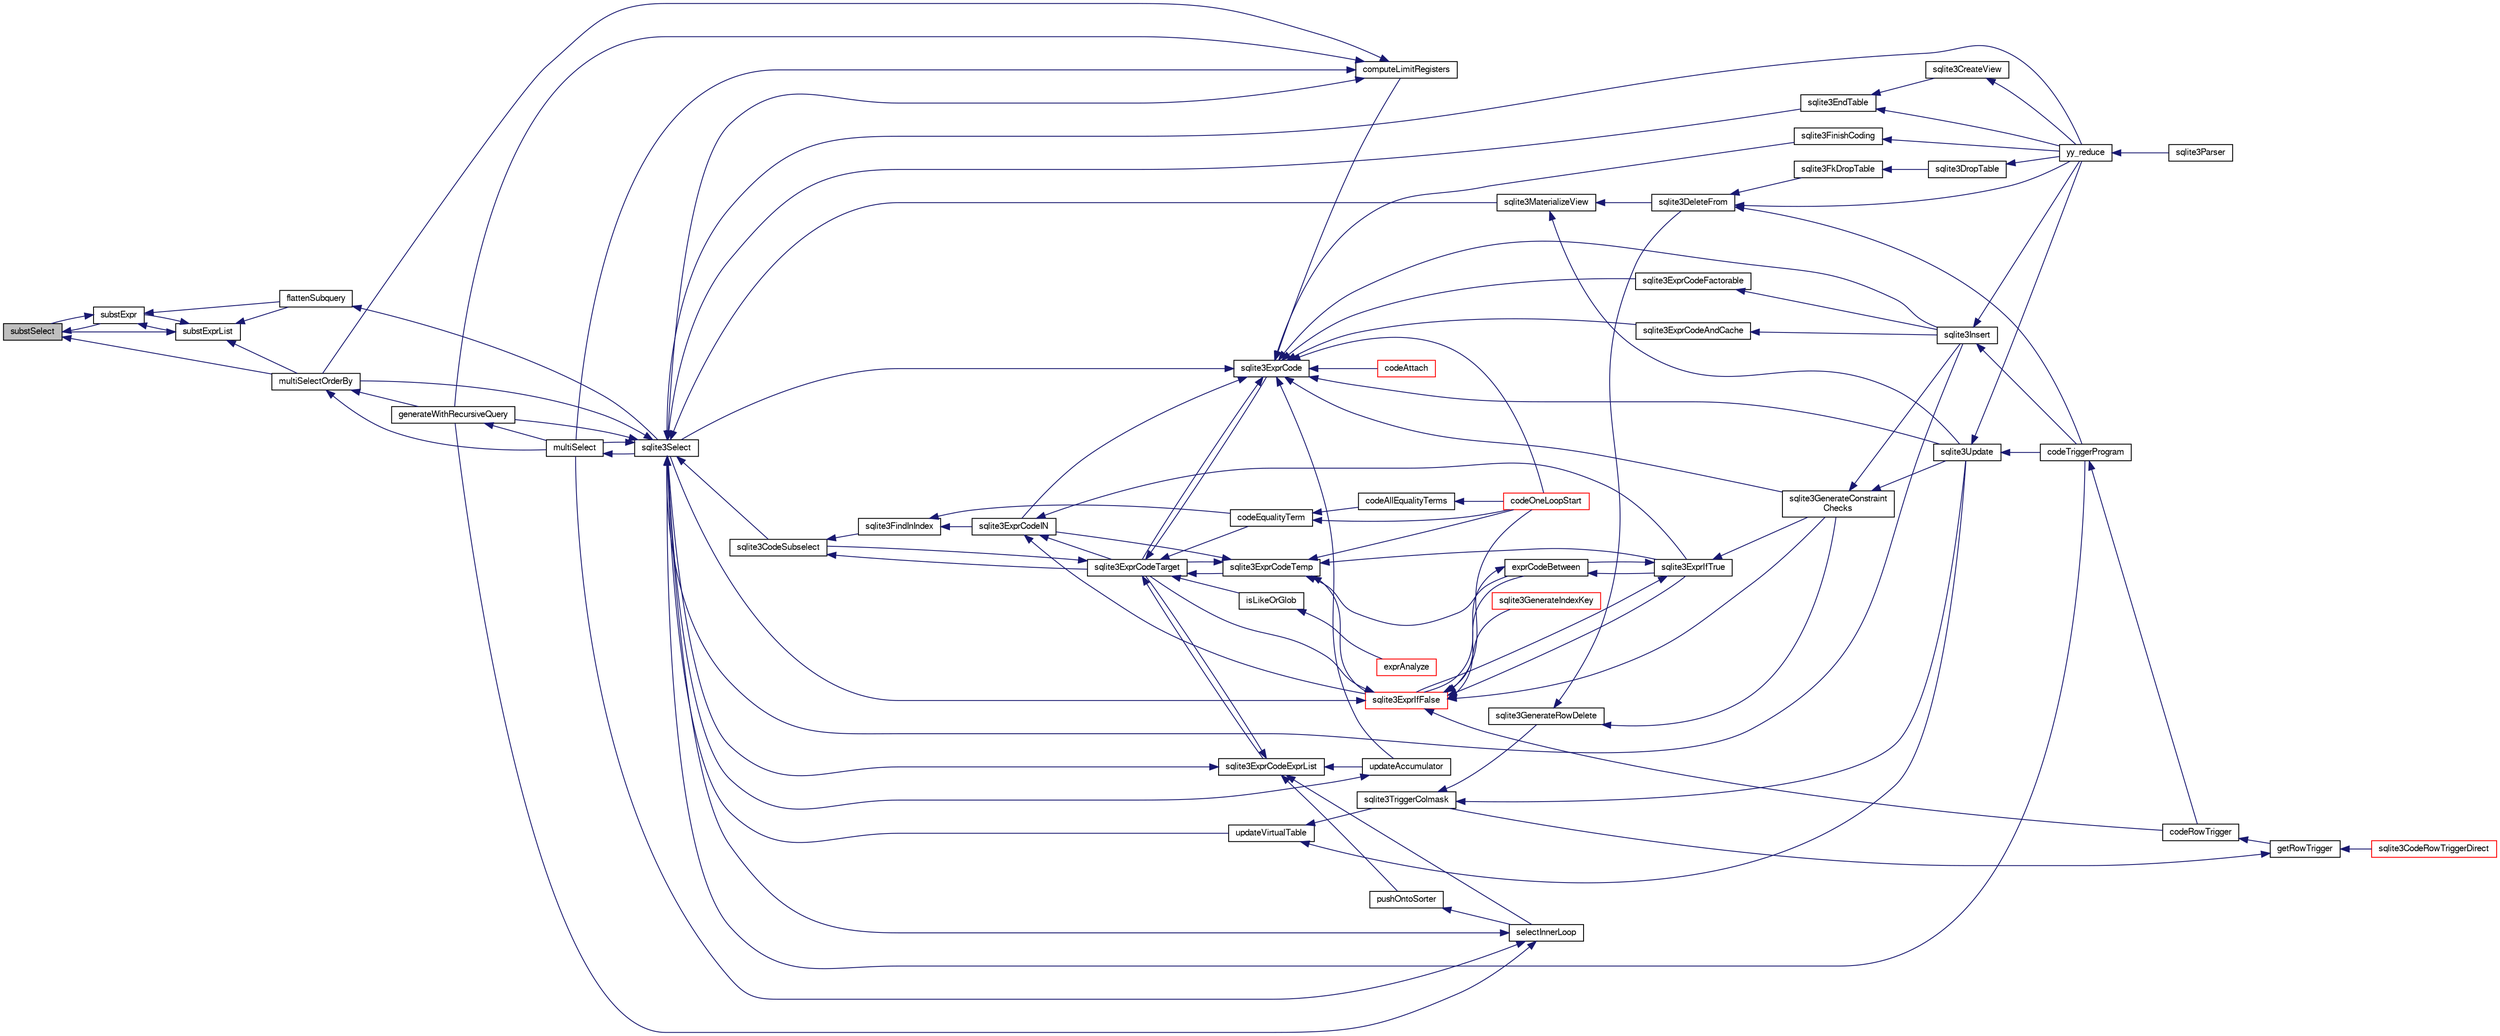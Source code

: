 digraph "substSelect"
{
  edge [fontname="FreeSans",fontsize="10",labelfontname="FreeSans",labelfontsize="10"];
  node [fontname="FreeSans",fontsize="10",shape=record];
  rankdir="LR";
  Node833756 [label="substSelect",height=0.2,width=0.4,color="black", fillcolor="grey75", style="filled", fontcolor="black"];
  Node833756 -> Node833757 [dir="back",color="midnightblue",fontsize="10",style="solid",fontname="FreeSans"];
  Node833757 [label="multiSelectOrderBy",height=0.2,width=0.4,color="black", fillcolor="white", style="filled",URL="$sqlite3_8c.html#afcdb8488c6f4dfdadaf9f04bca35b808"];
  Node833757 -> Node833758 [dir="back",color="midnightblue",fontsize="10",style="solid",fontname="FreeSans"];
  Node833758 [label="generateWithRecursiveQuery",height=0.2,width=0.4,color="black", fillcolor="white", style="filled",URL="$sqlite3_8c.html#ade2c3663fa9c3b9676507984b9483942"];
  Node833758 -> Node833759 [dir="back",color="midnightblue",fontsize="10",style="solid",fontname="FreeSans"];
  Node833759 [label="multiSelect",height=0.2,width=0.4,color="black", fillcolor="white", style="filled",URL="$sqlite3_8c.html#a6456c61f3d9b2389738753cedfa24fa7"];
  Node833759 -> Node833760 [dir="back",color="midnightblue",fontsize="10",style="solid",fontname="FreeSans"];
  Node833760 [label="sqlite3Select",height=0.2,width=0.4,color="black", fillcolor="white", style="filled",URL="$sqlite3_8c.html#a2465ee8c956209ba4b272477b7c21a45"];
  Node833760 -> Node833761 [dir="back",color="midnightblue",fontsize="10",style="solid",fontname="FreeSans"];
  Node833761 [label="sqlite3CodeSubselect",height=0.2,width=0.4,color="black", fillcolor="white", style="filled",URL="$sqlite3_8c.html#aa69b46d2204a1d1b110107a1be12ee0c"];
  Node833761 -> Node833762 [dir="back",color="midnightblue",fontsize="10",style="solid",fontname="FreeSans"];
  Node833762 [label="sqlite3FindInIndex",height=0.2,width=0.4,color="black", fillcolor="white", style="filled",URL="$sqlite3_8c.html#af7d8c56ab0231f44bb5f87b3fafeffb2"];
  Node833762 -> Node833763 [dir="back",color="midnightblue",fontsize="10",style="solid",fontname="FreeSans"];
  Node833763 [label="sqlite3ExprCodeIN",height=0.2,width=0.4,color="black", fillcolor="white", style="filled",URL="$sqlite3_8c.html#ad9cf4f5b5ffb90c24a4a0900c8626193"];
  Node833763 -> Node833764 [dir="back",color="midnightblue",fontsize="10",style="solid",fontname="FreeSans"];
  Node833764 [label="sqlite3ExprCodeTarget",height=0.2,width=0.4,color="black", fillcolor="white", style="filled",URL="$sqlite3_8c.html#a4f308397a0a3ed299ed31aaa1ae2a293"];
  Node833764 -> Node833761 [dir="back",color="midnightblue",fontsize="10",style="solid",fontname="FreeSans"];
  Node833764 -> Node833765 [dir="back",color="midnightblue",fontsize="10",style="solid",fontname="FreeSans"];
  Node833765 [label="sqlite3ExprCodeTemp",height=0.2,width=0.4,color="black", fillcolor="white", style="filled",URL="$sqlite3_8c.html#a3bc5c1ccb3c5851847e2aeb4a84ae1fc"];
  Node833765 -> Node833763 [dir="back",color="midnightblue",fontsize="10",style="solid",fontname="FreeSans"];
  Node833765 -> Node833764 [dir="back",color="midnightblue",fontsize="10",style="solid",fontname="FreeSans"];
  Node833765 -> Node833766 [dir="back",color="midnightblue",fontsize="10",style="solid",fontname="FreeSans"];
  Node833766 [label="exprCodeBetween",height=0.2,width=0.4,color="black", fillcolor="white", style="filled",URL="$sqlite3_8c.html#abd053493214542bca8f406f42145d173"];
  Node833766 -> Node833767 [dir="back",color="midnightblue",fontsize="10",style="solid",fontname="FreeSans"];
  Node833767 [label="sqlite3ExprIfTrue",height=0.2,width=0.4,color="black", fillcolor="white", style="filled",URL="$sqlite3_8c.html#ad93a55237c23e1b743ab1f59df1a1444"];
  Node833767 -> Node833766 [dir="back",color="midnightblue",fontsize="10",style="solid",fontname="FreeSans"];
  Node833767 -> Node833768 [dir="back",color="midnightblue",fontsize="10",style="solid",fontname="FreeSans"];
  Node833768 [label="sqlite3ExprIfFalse",height=0.2,width=0.4,color="red", fillcolor="white", style="filled",URL="$sqlite3_8c.html#af97ecccb5d56e321e118414b08f65b71"];
  Node833768 -> Node833764 [dir="back",color="midnightblue",fontsize="10",style="solid",fontname="FreeSans"];
  Node833768 -> Node833766 [dir="back",color="midnightblue",fontsize="10",style="solid",fontname="FreeSans"];
  Node833768 -> Node833767 [dir="back",color="midnightblue",fontsize="10",style="solid",fontname="FreeSans"];
  Node833768 -> Node833769 [dir="back",color="midnightblue",fontsize="10",style="solid",fontname="FreeSans"];
  Node833769 [label="sqlite3GenerateIndexKey",height=0.2,width=0.4,color="red", fillcolor="white", style="filled",URL="$sqlite3_8c.html#ab85ac93d5c5e6760f45f07897be7f272"];
  Node833768 -> Node833795 [dir="back",color="midnightblue",fontsize="10",style="solid",fontname="FreeSans"];
  Node833795 [label="sqlite3GenerateConstraint\lChecks",height=0.2,width=0.4,color="black", fillcolor="white", style="filled",URL="$sqlite3_8c.html#aef639c1e6a0c0a67ca6e7690ad931bd2"];
  Node833795 -> Node833793 [dir="back",color="midnightblue",fontsize="10",style="solid",fontname="FreeSans"];
  Node833793 [label="sqlite3Insert",height=0.2,width=0.4,color="black", fillcolor="white", style="filled",URL="$sqlite3_8c.html#a5b17c9c2000bae6bdff8e6be48d7dc2b"];
  Node833793 -> Node833786 [dir="back",color="midnightblue",fontsize="10",style="solid",fontname="FreeSans"];
  Node833786 [label="codeTriggerProgram",height=0.2,width=0.4,color="black", fillcolor="white", style="filled",URL="$sqlite3_8c.html#a120801f59d9281d201d2ff4b2606836e"];
  Node833786 -> Node833787 [dir="back",color="midnightblue",fontsize="10",style="solid",fontname="FreeSans"];
  Node833787 [label="codeRowTrigger",height=0.2,width=0.4,color="black", fillcolor="white", style="filled",URL="$sqlite3_8c.html#a463cea5aaaf388b560b206570a0022fc"];
  Node833787 -> Node833788 [dir="back",color="midnightblue",fontsize="10",style="solid",fontname="FreeSans"];
  Node833788 [label="getRowTrigger",height=0.2,width=0.4,color="black", fillcolor="white", style="filled",URL="$sqlite3_8c.html#a69626ef20b540d1a2b19cf56f3f45689"];
  Node833788 -> Node833789 [dir="back",color="midnightblue",fontsize="10",style="solid",fontname="FreeSans"];
  Node833789 [label="sqlite3CodeRowTriggerDirect",height=0.2,width=0.4,color="red", fillcolor="white", style="filled",URL="$sqlite3_8c.html#ad92829f9001bcf89a0299dad5a48acd4"];
  Node833788 -> Node833794 [dir="back",color="midnightblue",fontsize="10",style="solid",fontname="FreeSans"];
  Node833794 [label="sqlite3TriggerColmask",height=0.2,width=0.4,color="black", fillcolor="white", style="filled",URL="$sqlite3_8c.html#acace8e99e37ae5e84ea03c65e820c540"];
  Node833794 -> Node833782 [dir="back",color="midnightblue",fontsize="10",style="solid",fontname="FreeSans"];
  Node833782 [label="sqlite3GenerateRowDelete",height=0.2,width=0.4,color="black", fillcolor="white", style="filled",URL="$sqlite3_8c.html#a2c76cbf3027fc18fdbb8cb4cd96b77d9"];
  Node833782 -> Node833783 [dir="back",color="midnightblue",fontsize="10",style="solid",fontname="FreeSans"];
  Node833783 [label="sqlite3DeleteFrom",height=0.2,width=0.4,color="black", fillcolor="white", style="filled",URL="$sqlite3_8c.html#ab9b4b45349188b49eabb23f94608a091"];
  Node833783 -> Node833784 [dir="back",color="midnightblue",fontsize="10",style="solid",fontname="FreeSans"];
  Node833784 [label="sqlite3FkDropTable",height=0.2,width=0.4,color="black", fillcolor="white", style="filled",URL="$sqlite3_8c.html#a1218c6fc74e89152ceaa4760e82f5ef9"];
  Node833784 -> Node833785 [dir="back",color="midnightblue",fontsize="10",style="solid",fontname="FreeSans"];
  Node833785 [label="sqlite3DropTable",height=0.2,width=0.4,color="black", fillcolor="white", style="filled",URL="$sqlite3_8c.html#a5534f77364b5568783c0e50db3c9defb"];
  Node833785 -> Node833773 [dir="back",color="midnightblue",fontsize="10",style="solid",fontname="FreeSans"];
  Node833773 [label="yy_reduce",height=0.2,width=0.4,color="black", fillcolor="white", style="filled",URL="$sqlite3_8c.html#a7c419a9b25711c666a9a2449ef377f14"];
  Node833773 -> Node833774 [dir="back",color="midnightblue",fontsize="10",style="solid",fontname="FreeSans"];
  Node833774 [label="sqlite3Parser",height=0.2,width=0.4,color="black", fillcolor="white", style="filled",URL="$sqlite3_8c.html#a0327d71a5fabe0b6a343d78a2602e72a"];
  Node833783 -> Node833786 [dir="back",color="midnightblue",fontsize="10",style="solid",fontname="FreeSans"];
  Node833783 -> Node833773 [dir="back",color="midnightblue",fontsize="10",style="solid",fontname="FreeSans"];
  Node833782 -> Node833795 [dir="back",color="midnightblue",fontsize="10",style="solid",fontname="FreeSans"];
  Node833794 -> Node833791 [dir="back",color="midnightblue",fontsize="10",style="solid",fontname="FreeSans"];
  Node833791 [label="sqlite3Update",height=0.2,width=0.4,color="black", fillcolor="white", style="filled",URL="$sqlite3_8c.html#ac5aa67c46e8cc8174566fabe6809fafa"];
  Node833791 -> Node833786 [dir="back",color="midnightblue",fontsize="10",style="solid",fontname="FreeSans"];
  Node833791 -> Node833773 [dir="back",color="midnightblue",fontsize="10",style="solid",fontname="FreeSans"];
  Node833793 -> Node833773 [dir="back",color="midnightblue",fontsize="10",style="solid",fontname="FreeSans"];
  Node833795 -> Node833791 [dir="back",color="midnightblue",fontsize="10",style="solid",fontname="FreeSans"];
  Node833768 -> Node833760 [dir="back",color="midnightblue",fontsize="10",style="solid",fontname="FreeSans"];
  Node833768 -> Node833787 [dir="back",color="midnightblue",fontsize="10",style="solid",fontname="FreeSans"];
  Node833768 -> Node833801 [dir="back",color="midnightblue",fontsize="10",style="solid",fontname="FreeSans"];
  Node833801 [label="codeOneLoopStart",height=0.2,width=0.4,color="red", fillcolor="white", style="filled",URL="$sqlite3_8c.html#aa868875120b151c169cc79139ed6e008"];
  Node833767 -> Node833795 [dir="back",color="midnightblue",fontsize="10",style="solid",fontname="FreeSans"];
  Node833766 -> Node833768 [dir="back",color="midnightblue",fontsize="10",style="solid",fontname="FreeSans"];
  Node833765 -> Node833767 [dir="back",color="midnightblue",fontsize="10",style="solid",fontname="FreeSans"];
  Node833765 -> Node833768 [dir="back",color="midnightblue",fontsize="10",style="solid",fontname="FreeSans"];
  Node833765 -> Node833801 [dir="back",color="midnightblue",fontsize="10",style="solid",fontname="FreeSans"];
  Node833764 -> Node833802 [dir="back",color="midnightblue",fontsize="10",style="solid",fontname="FreeSans"];
  Node833802 [label="sqlite3ExprCode",height=0.2,width=0.4,color="black", fillcolor="white", style="filled",URL="$sqlite3_8c.html#a75f270fb0b111b86924cca4ea507b417"];
  Node833802 -> Node833763 [dir="back",color="midnightblue",fontsize="10",style="solid",fontname="FreeSans"];
  Node833802 -> Node833764 [dir="back",color="midnightblue",fontsize="10",style="solid",fontname="FreeSans"];
  Node833802 -> Node833803 [dir="back",color="midnightblue",fontsize="10",style="solid",fontname="FreeSans"];
  Node833803 [label="sqlite3ExprCodeFactorable",height=0.2,width=0.4,color="black", fillcolor="white", style="filled",URL="$sqlite3_8c.html#a843f7fd58eec5a683c1fd8435fcd1e84"];
  Node833803 -> Node833793 [dir="back",color="midnightblue",fontsize="10",style="solid",fontname="FreeSans"];
  Node833802 -> Node833804 [dir="back",color="midnightblue",fontsize="10",style="solid",fontname="FreeSans"];
  Node833804 [label="sqlite3ExprCodeAndCache",height=0.2,width=0.4,color="black", fillcolor="white", style="filled",URL="$sqlite3_8c.html#ae3e46527d9b7fc9cb9236d21a5e6b1d8"];
  Node833804 -> Node833793 [dir="back",color="midnightblue",fontsize="10",style="solid",fontname="FreeSans"];
  Node833802 -> Node833805 [dir="back",color="midnightblue",fontsize="10",style="solid",fontname="FreeSans"];
  Node833805 [label="codeAttach",height=0.2,width=0.4,color="red", fillcolor="white", style="filled",URL="$sqlite3_8c.html#ade4e9e30d828a19c191fdcb098676d5b"];
  Node833802 -> Node833808 [dir="back",color="midnightblue",fontsize="10",style="solid",fontname="FreeSans"];
  Node833808 [label="sqlite3FinishCoding",height=0.2,width=0.4,color="black", fillcolor="white", style="filled",URL="$sqlite3_8c.html#a651bc5b446c276c092705856d995b278"];
  Node833808 -> Node833773 [dir="back",color="midnightblue",fontsize="10",style="solid",fontname="FreeSans"];
  Node833802 -> Node833793 [dir="back",color="midnightblue",fontsize="10",style="solid",fontname="FreeSans"];
  Node833802 -> Node833795 [dir="back",color="midnightblue",fontsize="10",style="solid",fontname="FreeSans"];
  Node833802 -> Node833809 [dir="back",color="midnightblue",fontsize="10",style="solid",fontname="FreeSans"];
  Node833809 [label="computeLimitRegisters",height=0.2,width=0.4,color="black", fillcolor="white", style="filled",URL="$sqlite3_8c.html#ae9d37055e4905929b6f6cda5461e2f37"];
  Node833809 -> Node833758 [dir="back",color="midnightblue",fontsize="10",style="solid",fontname="FreeSans"];
  Node833809 -> Node833759 [dir="back",color="midnightblue",fontsize="10",style="solid",fontname="FreeSans"];
  Node833809 -> Node833757 [dir="back",color="midnightblue",fontsize="10",style="solid",fontname="FreeSans"];
  Node833809 -> Node833760 [dir="back",color="midnightblue",fontsize="10",style="solid",fontname="FreeSans"];
  Node833802 -> Node833810 [dir="back",color="midnightblue",fontsize="10",style="solid",fontname="FreeSans"];
  Node833810 [label="updateAccumulator",height=0.2,width=0.4,color="black", fillcolor="white", style="filled",URL="$sqlite3_8c.html#a1681660dd3ecd50c8727d6e56a537bd9"];
  Node833810 -> Node833760 [dir="back",color="midnightblue",fontsize="10",style="solid",fontname="FreeSans"];
  Node833802 -> Node833760 [dir="back",color="midnightblue",fontsize="10",style="solid",fontname="FreeSans"];
  Node833802 -> Node833791 [dir="back",color="midnightblue",fontsize="10",style="solid",fontname="FreeSans"];
  Node833802 -> Node833801 [dir="back",color="midnightblue",fontsize="10",style="solid",fontname="FreeSans"];
  Node833764 -> Node833811 [dir="back",color="midnightblue",fontsize="10",style="solid",fontname="FreeSans"];
  Node833811 [label="sqlite3ExprCodeExprList",height=0.2,width=0.4,color="black", fillcolor="white", style="filled",URL="$sqlite3_8c.html#a05b2b3dc3de7565de24eb3a2ff4e9566"];
  Node833811 -> Node833764 [dir="back",color="midnightblue",fontsize="10",style="solid",fontname="FreeSans"];
  Node833811 -> Node833812 [dir="back",color="midnightblue",fontsize="10",style="solid",fontname="FreeSans"];
  Node833812 [label="pushOntoSorter",height=0.2,width=0.4,color="black", fillcolor="white", style="filled",URL="$sqlite3_8c.html#a4555397beb584a386e7739cf022a6651"];
  Node833812 -> Node833813 [dir="back",color="midnightblue",fontsize="10",style="solid",fontname="FreeSans"];
  Node833813 [label="selectInnerLoop",height=0.2,width=0.4,color="black", fillcolor="white", style="filled",URL="$sqlite3_8c.html#ababe0933661ebe67eb0e6074bb1fd411"];
  Node833813 -> Node833758 [dir="back",color="midnightblue",fontsize="10",style="solid",fontname="FreeSans"];
  Node833813 -> Node833759 [dir="back",color="midnightblue",fontsize="10",style="solid",fontname="FreeSans"];
  Node833813 -> Node833760 [dir="back",color="midnightblue",fontsize="10",style="solid",fontname="FreeSans"];
  Node833811 -> Node833813 [dir="back",color="midnightblue",fontsize="10",style="solid",fontname="FreeSans"];
  Node833811 -> Node833810 [dir="back",color="midnightblue",fontsize="10",style="solid",fontname="FreeSans"];
  Node833811 -> Node833760 [dir="back",color="midnightblue",fontsize="10",style="solid",fontname="FreeSans"];
  Node833764 -> Node833814 [dir="back",color="midnightblue",fontsize="10",style="solid",fontname="FreeSans"];
  Node833814 [label="isLikeOrGlob",height=0.2,width=0.4,color="black", fillcolor="white", style="filled",URL="$sqlite3_8c.html#a6c38e495198bf8976f68d1a6ebd74a50"];
  Node833814 -> Node833815 [dir="back",color="midnightblue",fontsize="10",style="solid",fontname="FreeSans"];
  Node833815 [label="exprAnalyze",height=0.2,width=0.4,color="red", fillcolor="white", style="filled",URL="$sqlite3_8c.html#acb10e48c9a4184a4edd9bfd5b14ad0b7"];
  Node833764 -> Node833823 [dir="back",color="midnightblue",fontsize="10",style="solid",fontname="FreeSans"];
  Node833823 [label="codeEqualityTerm",height=0.2,width=0.4,color="black", fillcolor="white", style="filled",URL="$sqlite3_8c.html#ad88a57073f031452c9843e97f15acc47"];
  Node833823 -> Node833824 [dir="back",color="midnightblue",fontsize="10",style="solid",fontname="FreeSans"];
  Node833824 [label="codeAllEqualityTerms",height=0.2,width=0.4,color="black", fillcolor="white", style="filled",URL="$sqlite3_8c.html#a3095598b812500a4efe41bf17cd49381"];
  Node833824 -> Node833801 [dir="back",color="midnightblue",fontsize="10",style="solid",fontname="FreeSans"];
  Node833823 -> Node833801 [dir="back",color="midnightblue",fontsize="10",style="solid",fontname="FreeSans"];
  Node833763 -> Node833767 [dir="back",color="midnightblue",fontsize="10",style="solid",fontname="FreeSans"];
  Node833763 -> Node833768 [dir="back",color="midnightblue",fontsize="10",style="solid",fontname="FreeSans"];
  Node833762 -> Node833823 [dir="back",color="midnightblue",fontsize="10",style="solid",fontname="FreeSans"];
  Node833761 -> Node833764 [dir="back",color="midnightblue",fontsize="10",style="solid",fontname="FreeSans"];
  Node833760 -> Node833776 [dir="back",color="midnightblue",fontsize="10",style="solid",fontname="FreeSans"];
  Node833776 [label="sqlite3EndTable",height=0.2,width=0.4,color="black", fillcolor="white", style="filled",URL="$sqlite3_8c.html#a7b5f2c66c0f0b6f819d970ca389768b0"];
  Node833776 -> Node833777 [dir="back",color="midnightblue",fontsize="10",style="solid",fontname="FreeSans"];
  Node833777 [label="sqlite3CreateView",height=0.2,width=0.4,color="black", fillcolor="white", style="filled",URL="$sqlite3_8c.html#a9d85cb00ff71dee5cd9a019503a6982e"];
  Node833777 -> Node833773 [dir="back",color="midnightblue",fontsize="10",style="solid",fontname="FreeSans"];
  Node833776 -> Node833773 [dir="back",color="midnightblue",fontsize="10",style="solid",fontname="FreeSans"];
  Node833760 -> Node833825 [dir="back",color="midnightblue",fontsize="10",style="solid",fontname="FreeSans"];
  Node833825 [label="sqlite3MaterializeView",height=0.2,width=0.4,color="black", fillcolor="white", style="filled",URL="$sqlite3_8c.html#a4557984b0b75f998fb0c3f231c9b1def"];
  Node833825 -> Node833783 [dir="back",color="midnightblue",fontsize="10",style="solid",fontname="FreeSans"];
  Node833825 -> Node833791 [dir="back",color="midnightblue",fontsize="10",style="solid",fontname="FreeSans"];
  Node833760 -> Node833793 [dir="back",color="midnightblue",fontsize="10",style="solid",fontname="FreeSans"];
  Node833760 -> Node833758 [dir="back",color="midnightblue",fontsize="10",style="solid",fontname="FreeSans"];
  Node833760 -> Node833759 [dir="back",color="midnightblue",fontsize="10",style="solid",fontname="FreeSans"];
  Node833760 -> Node833757 [dir="back",color="midnightblue",fontsize="10",style="solid",fontname="FreeSans"];
  Node833760 -> Node833786 [dir="back",color="midnightblue",fontsize="10",style="solid",fontname="FreeSans"];
  Node833760 -> Node833826 [dir="back",color="midnightblue",fontsize="10",style="solid",fontname="FreeSans"];
  Node833826 [label="updateVirtualTable",height=0.2,width=0.4,color="black", fillcolor="white", style="filled",URL="$sqlite3_8c.html#a740220531db9293c39a2cdd7da3f74e1"];
  Node833826 -> Node833794 [dir="back",color="midnightblue",fontsize="10",style="solid",fontname="FreeSans"];
  Node833826 -> Node833791 [dir="back",color="midnightblue",fontsize="10",style="solid",fontname="FreeSans"];
  Node833760 -> Node833773 [dir="back",color="midnightblue",fontsize="10",style="solid",fontname="FreeSans"];
  Node833757 -> Node833759 [dir="back",color="midnightblue",fontsize="10",style="solid",fontname="FreeSans"];
  Node833756 -> Node833827 [dir="back",color="midnightblue",fontsize="10",style="solid",fontname="FreeSans"];
  Node833827 [label="substExpr",height=0.2,width=0.4,color="black", fillcolor="white", style="filled",URL="$sqlite3_8c.html#a7e30cc0ad46f01288c342a4e378d9484"];
  Node833827 -> Node833828 [dir="back",color="midnightblue",fontsize="10",style="solid",fontname="FreeSans"];
  Node833828 [label="substExprList",height=0.2,width=0.4,color="black", fillcolor="white", style="filled",URL="$sqlite3_8c.html#a757971613b796a7c4ce40ddec28641b0"];
  Node833828 -> Node833757 [dir="back",color="midnightblue",fontsize="10",style="solid",fontname="FreeSans"];
  Node833828 -> Node833827 [dir="back",color="midnightblue",fontsize="10",style="solid",fontname="FreeSans"];
  Node833828 -> Node833756 [dir="back",color="midnightblue",fontsize="10",style="solid",fontname="FreeSans"];
  Node833828 -> Node833829 [dir="back",color="midnightblue",fontsize="10",style="solid",fontname="FreeSans"];
  Node833829 [label="flattenSubquery",height=0.2,width=0.4,color="black", fillcolor="white", style="filled",URL="$sqlite3_8c.html#aa7dcde293e634ad09c4d76c16a640491"];
  Node833829 -> Node833760 [dir="back",color="midnightblue",fontsize="10",style="solid",fontname="FreeSans"];
  Node833827 -> Node833756 [dir="back",color="midnightblue",fontsize="10",style="solid",fontname="FreeSans"];
  Node833827 -> Node833829 [dir="back",color="midnightblue",fontsize="10",style="solid",fontname="FreeSans"];
}

